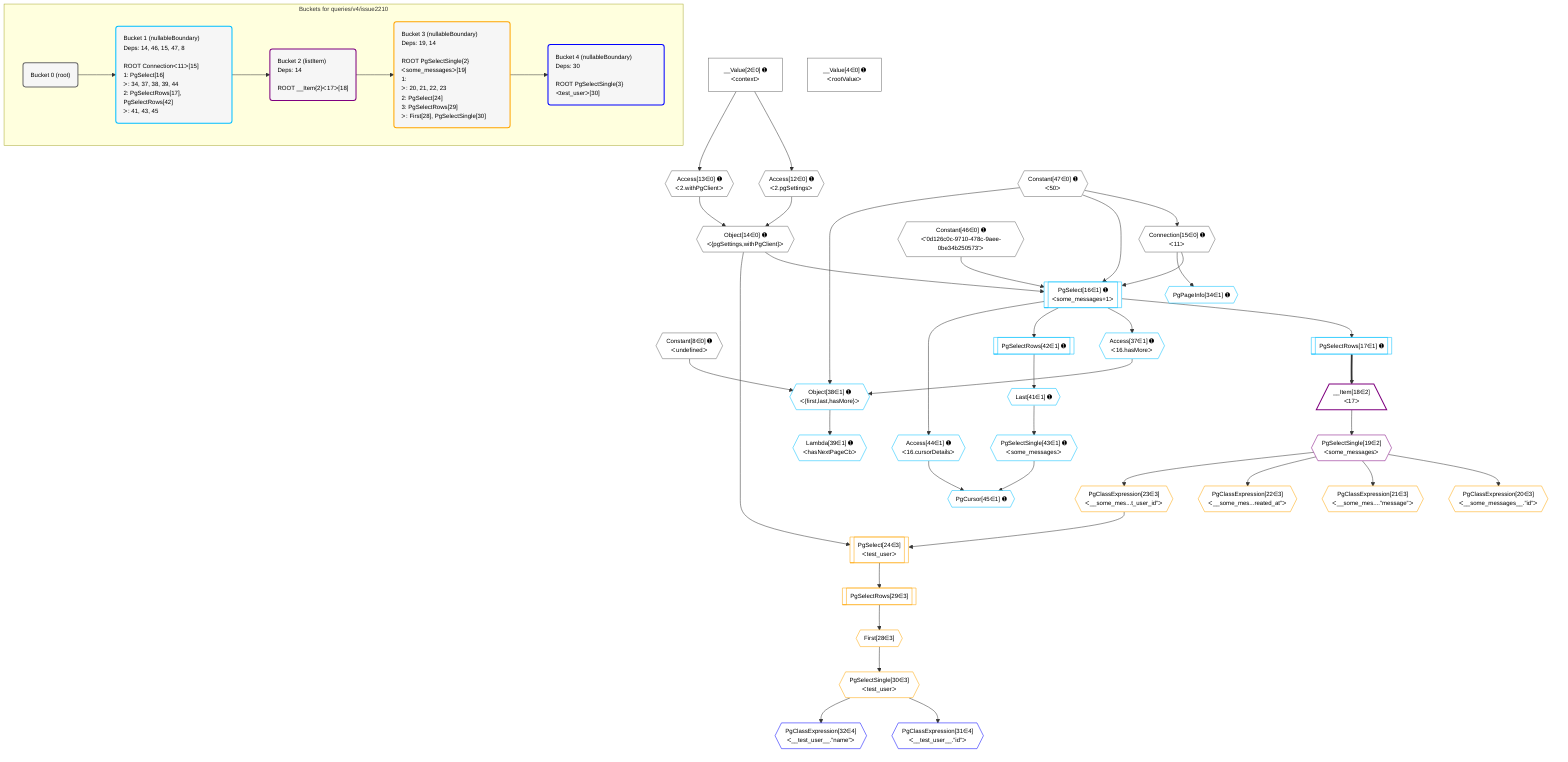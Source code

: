%%{init: {'themeVariables': { 'fontSize': '12px'}}}%%
graph TD
    classDef path fill:#eee,stroke:#000,color:#000
    classDef plan fill:#fff,stroke-width:1px,color:#000
    classDef itemplan fill:#fff,stroke-width:2px,color:#000
    classDef unbatchedplan fill:#dff,stroke-width:1px,color:#000
    classDef sideeffectplan fill:#fcc,stroke-width:2px,color:#000
    classDef bucket fill:#f6f6f6,color:#000,stroke-width:2px,text-align:left


    %% plan dependencies
    Object14{{"Object[14∈0] ➊<br />ᐸ{pgSettings,withPgClient}ᐳ"}}:::plan
    Access12{{"Access[12∈0] ➊<br />ᐸ2.pgSettingsᐳ"}}:::plan
    Access13{{"Access[13∈0] ➊<br />ᐸ2.withPgClientᐳ"}}:::plan
    Access12 & Access13 --> Object14
    __Value2["__Value[2∈0] ➊<br />ᐸcontextᐳ"]:::plan
    __Value2 --> Access12
    __Value2 --> Access13
    Connection15{{"Connection[15∈0] ➊<br />ᐸ11ᐳ"}}:::plan
    Constant47{{"Constant[47∈0] ➊<br />ᐸ50ᐳ"}}:::plan
    Constant47 --> Connection15
    __Value4["__Value[4∈0] ➊<br />ᐸrootValueᐳ"]:::plan
    Constant8{{"Constant[8∈0] ➊<br />ᐸundefinedᐳ"}}:::plan
    Constant46{{"Constant[46∈0] ➊<br />ᐸ'0d126c0c-9710-478c-9aee-0be34b250573'ᐳ"}}:::plan
    PgSelect16[["PgSelect[16∈1] ➊<br />ᐸsome_messages+1ᐳ"]]:::plan
    Object14 & Constant46 & Connection15 & Constant47 --> PgSelect16
    Object38{{"Object[38∈1] ➊<br />ᐸ{first,last,hasMore}ᐳ"}}:::plan
    Access37{{"Access[37∈1] ➊<br />ᐸ16.hasMoreᐳ"}}:::plan
    Constant47 & Constant8 & Access37 --> Object38
    PgCursor45{{"PgCursor[45∈1] ➊"}}:::plan
    PgSelectSingle43{{"PgSelectSingle[43∈1] ➊<br />ᐸsome_messagesᐳ"}}:::plan
    Access44{{"Access[44∈1] ➊<br />ᐸ16.cursorDetailsᐳ"}}:::plan
    PgSelectSingle43 & Access44 --> PgCursor45
    PgSelectRows17[["PgSelectRows[17∈1] ➊"]]:::plan
    PgSelect16 --> PgSelectRows17
    PgPageInfo34{{"PgPageInfo[34∈1] ➊"}}:::plan
    Connection15 --> PgPageInfo34
    PgSelect16 --> Access37
    Lambda39{{"Lambda[39∈1] ➊<br />ᐸhasNextPageCbᐳ"}}:::plan
    Object38 --> Lambda39
    Last41{{"Last[41∈1] ➊"}}:::plan
    PgSelectRows42[["PgSelectRows[42∈1] ➊"]]:::plan
    PgSelectRows42 --> Last41
    PgSelect16 --> PgSelectRows42
    Last41 --> PgSelectSingle43
    PgSelect16 --> Access44
    __Item18[/"__Item[18∈2]<br />ᐸ17ᐳ"\]:::itemplan
    PgSelectRows17 ==> __Item18
    PgSelectSingle19{{"PgSelectSingle[19∈2]<br />ᐸsome_messagesᐳ"}}:::plan
    __Item18 --> PgSelectSingle19
    PgSelect24[["PgSelect[24∈3]<br />ᐸtest_userᐳ"]]:::plan
    PgClassExpression23{{"PgClassExpression[23∈3]<br />ᐸ__some_mes...t_user_id”ᐳ"}}:::plan
    Object14 & PgClassExpression23 --> PgSelect24
    PgClassExpression20{{"PgClassExpression[20∈3]<br />ᐸ__some_messages__.”id”ᐳ"}}:::plan
    PgSelectSingle19 --> PgClassExpression20
    PgClassExpression21{{"PgClassExpression[21∈3]<br />ᐸ__some_mes....”message”ᐳ"}}:::plan
    PgSelectSingle19 --> PgClassExpression21
    PgClassExpression22{{"PgClassExpression[22∈3]<br />ᐸ__some_mes...reated_at”ᐳ"}}:::plan
    PgSelectSingle19 --> PgClassExpression22
    PgSelectSingle19 --> PgClassExpression23
    First28{{"First[28∈3]"}}:::plan
    PgSelectRows29[["PgSelectRows[29∈3]"]]:::plan
    PgSelectRows29 --> First28
    PgSelect24 --> PgSelectRows29
    PgSelectSingle30{{"PgSelectSingle[30∈3]<br />ᐸtest_userᐳ"}}:::plan
    First28 --> PgSelectSingle30
    PgClassExpression31{{"PgClassExpression[31∈4]<br />ᐸ__test_user__.”id”ᐳ"}}:::plan
    PgSelectSingle30 --> PgClassExpression31
    PgClassExpression32{{"PgClassExpression[32∈4]<br />ᐸ__test_user__.”name”ᐳ"}}:::plan
    PgSelectSingle30 --> PgClassExpression32

    %% define steps

    subgraph "Buckets for queries/v4/issue2210"
    Bucket0("Bucket 0 (root)"):::bucket
    classDef bucket0 stroke:#696969
    class Bucket0,__Value2,__Value4,Constant8,Access12,Access13,Object14,Connection15,Constant46,Constant47 bucket0
    Bucket1("Bucket 1 (nullableBoundary)<br />Deps: 14, 46, 15, 47, 8<br /><br />ROOT Connectionᐸ11ᐳ[15]<br />1: PgSelect[16]<br />ᐳ: 34, 37, 38, 39, 44<br />2: PgSelectRows[17], PgSelectRows[42]<br />ᐳ: 41, 43, 45"):::bucket
    classDef bucket1 stroke:#00bfff
    class Bucket1,PgSelect16,PgSelectRows17,PgPageInfo34,Access37,Object38,Lambda39,Last41,PgSelectRows42,PgSelectSingle43,Access44,PgCursor45 bucket1
    Bucket2("Bucket 2 (listItem)<br />Deps: 14<br /><br />ROOT __Item{2}ᐸ17ᐳ[18]"):::bucket
    classDef bucket2 stroke:#7f007f
    class Bucket2,__Item18,PgSelectSingle19 bucket2
    Bucket3("Bucket 3 (nullableBoundary)<br />Deps: 19, 14<br /><br />ROOT PgSelectSingle{2}ᐸsome_messagesᐳ[19]<br />1: <br />ᐳ: 20, 21, 22, 23<br />2: PgSelect[24]<br />3: PgSelectRows[29]<br />ᐳ: First[28], PgSelectSingle[30]"):::bucket
    classDef bucket3 stroke:#ffa500
    class Bucket3,PgClassExpression20,PgClassExpression21,PgClassExpression22,PgClassExpression23,PgSelect24,First28,PgSelectRows29,PgSelectSingle30 bucket3
    Bucket4("Bucket 4 (nullableBoundary)<br />Deps: 30<br /><br />ROOT PgSelectSingle{3}ᐸtest_userᐳ[30]"):::bucket
    classDef bucket4 stroke:#0000ff
    class Bucket4,PgClassExpression31,PgClassExpression32 bucket4
    Bucket0 --> Bucket1
    Bucket1 --> Bucket2
    Bucket2 --> Bucket3
    Bucket3 --> Bucket4
    end